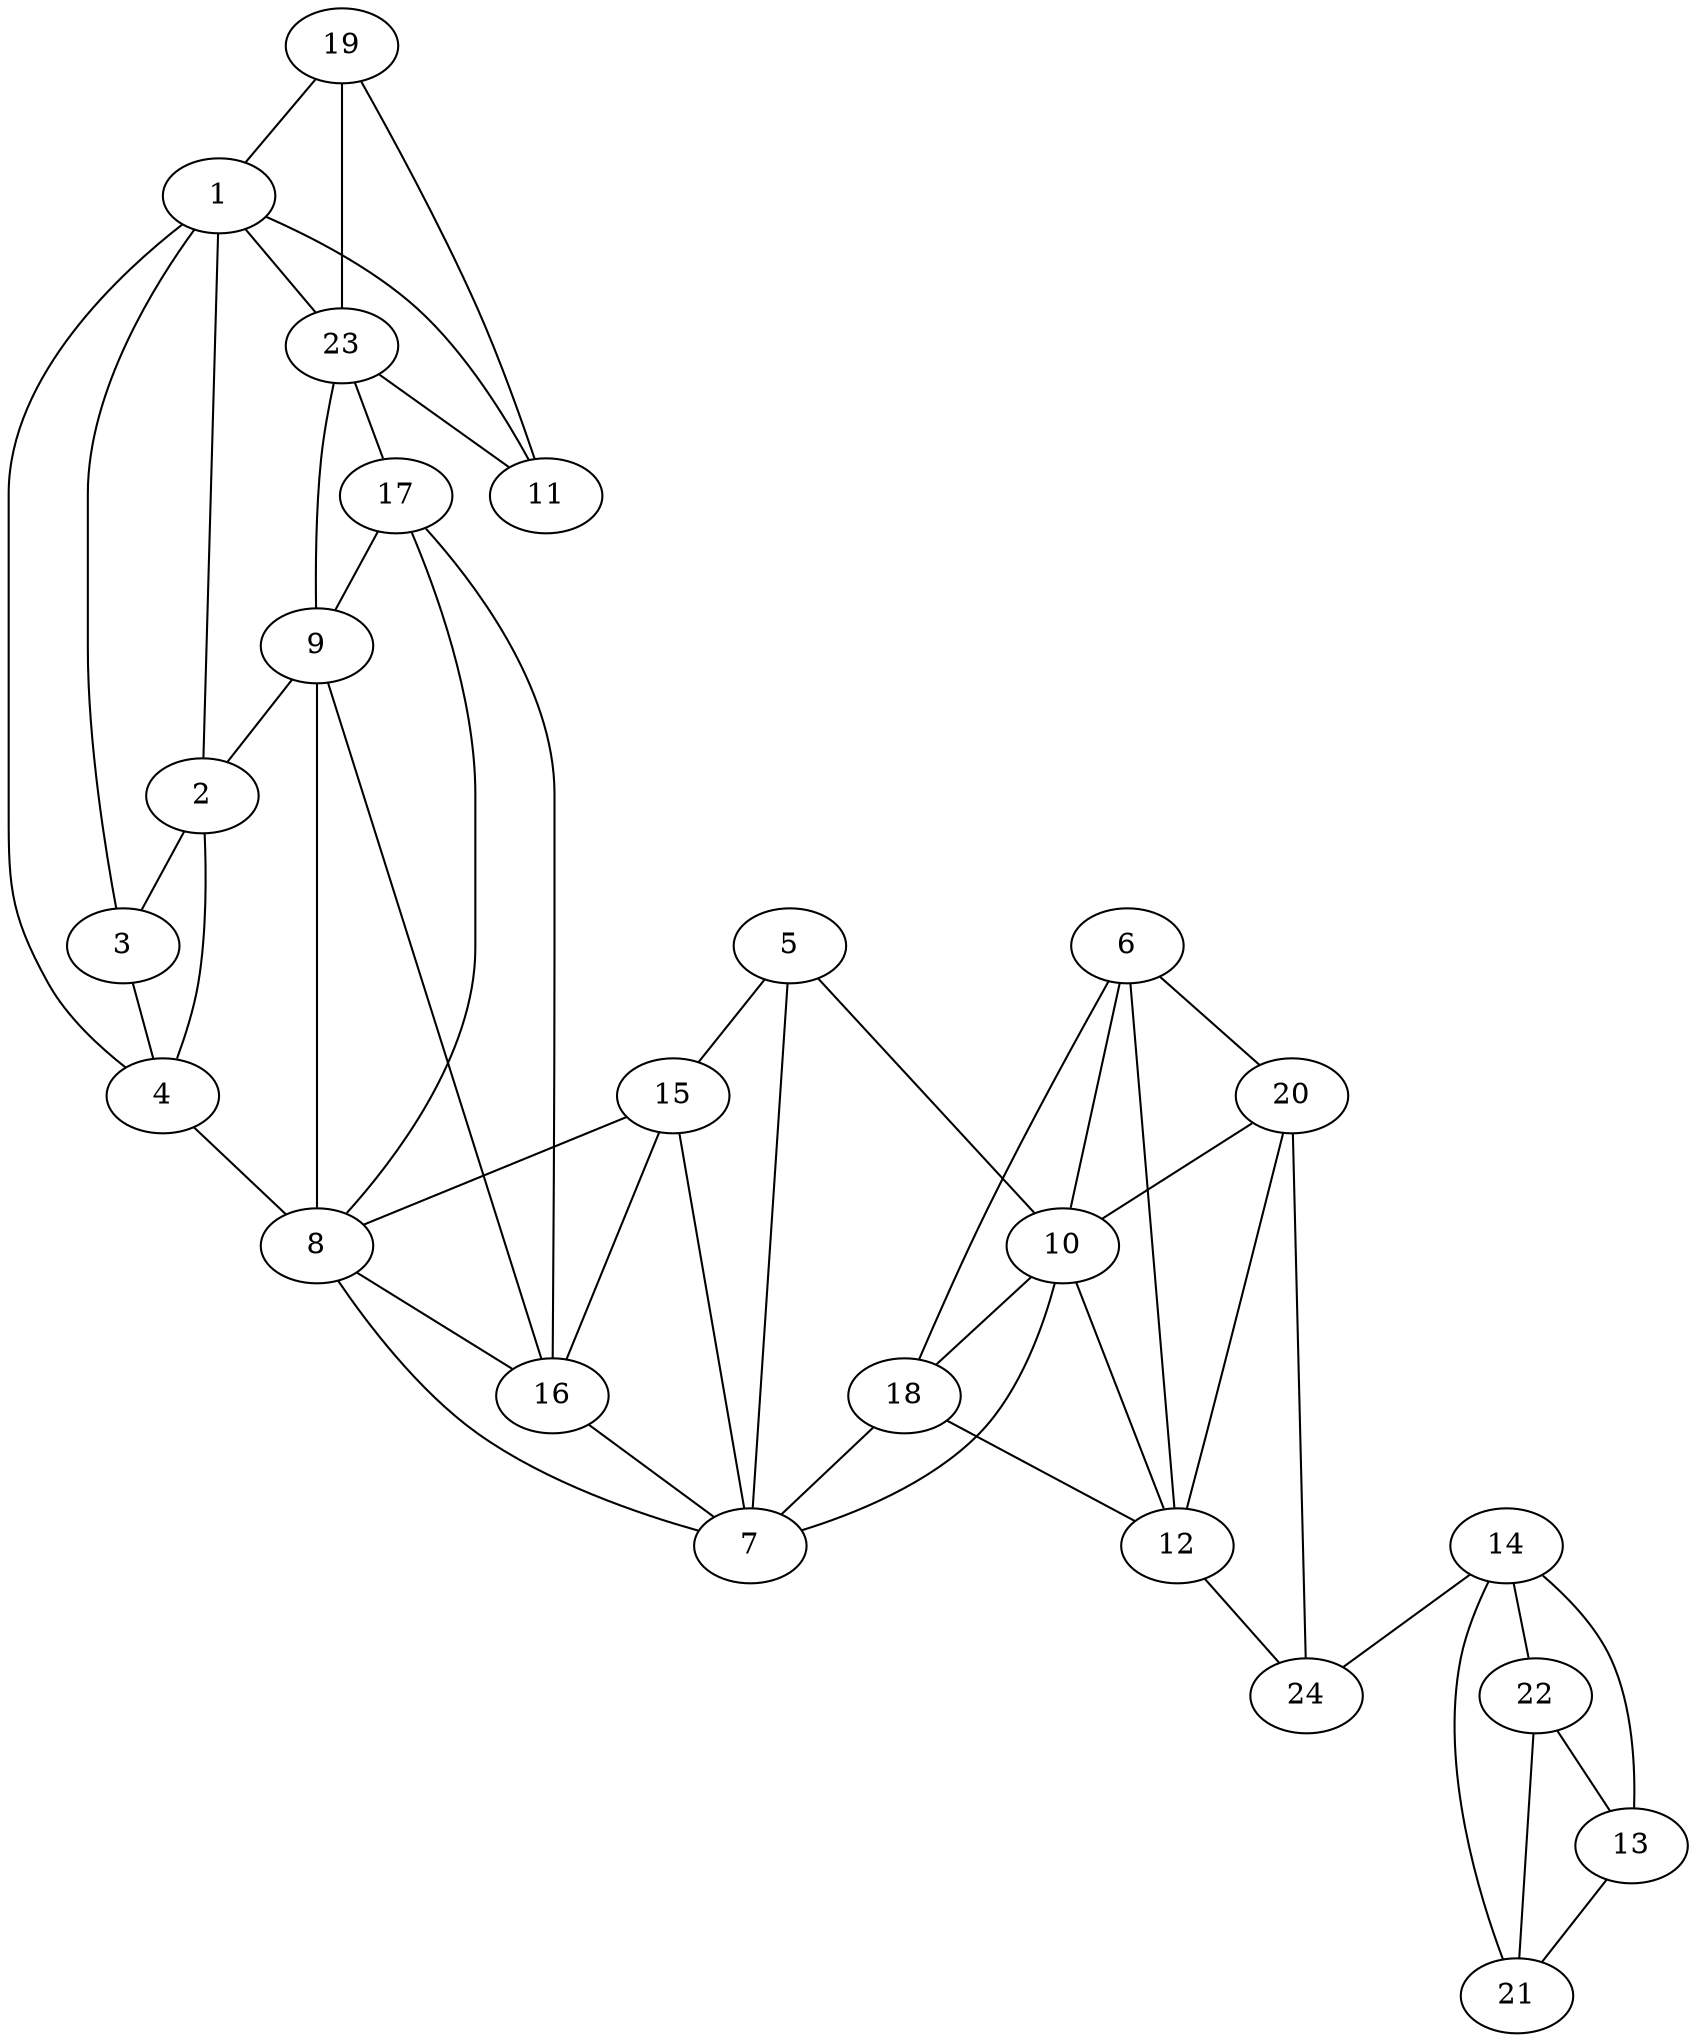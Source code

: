 graph pdb1mvs {
	1	 [aaLength=14,
		sequence=PLRNEFRYFQRMTT,
		type=0];
	2	 [aaLength=6,
		sequence=GKKTWF,
		type=0];
	1 -- 2	 [distance0="27.68483",
		frequency=1,
		type0=1];
	3	 [aaLength=1,
		sequence=S,
		type=0];
	1 -- 3	 [distance0="33.54788",
		frequency=1,
		type0=2];
	23	 [aaLength=3,
		sequence=MGI,
		type=1];
	1 -- 23	 [distance0="35.12736",
		frequency=1,
		type0=3];
	2 -- 3	 [distance0="8.900942",
		distance1="0.0",
		frequency=2,
		type0=1,
		type1=5];
	4	 [aaLength=5,
		sequence=IPEKN,
		type=0];
	2 -- 4	 [distance0="15.96434",
		frequency=1,
		type0=2];
	3 -- 4	 [distance0="8.089342",
		distance1="0.0",
		frequency=2,
		type0=1,
		type1=5];
	4 -- 1	 [distance0="35.70378",
		frequency=1,
		type0=3];
	8	 [aaLength=5,
		sequence=RINLV,
		type=1];
	4 -- 8	 [distance0="5.0",
		frequency=1,
		type0=4];
	5	 [aaLength=11,
		sequence=RSLDDALKLTE,
		type=0];
	7	 [aaLength=3,
		sequence=HFL,
		type=1];
	5 -- 7	 [distance0="20.20164",
		frequency=1,
		type0=1];
	10	 [aaLength=6,
		sequence=KVDMVW,
		type=1];
	5 -- 10	 [distance0="26.09801",
		distance1="6.0",
		frequency=2,
		type0=3,
		type1=4];
	15	 [aaLength=3,
		sequence=HFL,
		type=1];
	5 -- 15	 [distance0="20.20164",
		frequency=1,
		type0=2];
	6	 [aaLength=9,
		sequence=GGSSVYKEA,
		type=0];
	6 -- 10	 [distance0="22.06838",
		frequency=1,
		type0=1];
	12	 [aaLength=9,
		sequence=GHLKLFVTR,
		type=1];
	6 -- 12	 [distance0="24.33132",
		frequency=1,
		type0=3];
	18	 [aaLength=6,
		sequence=KVDMVW,
		type=1];
	6 -- 18	 [distance0="22.06838",
		frequency=1,
		type0=2];
	20	 [aaLength=9,
		sequence=GHLKLFVTR,
		type=1];
	6 -- 20	 [distance0="4.0",
		frequency=1,
		type0=4];
	7 -- 8	 [distance0="17.0",
		frequency=1,
		type0=2];
	16	 [aaLength=5,
		sequence=RINLV,
		type=1];
	8 -- 16	 [distance0="0.0",
		frequency=1,
		type0=5];
	9	 [aaLength=7,
		sequence=KQNLVIM,
		type=1];
	9 -- 2	 [distance0="0.0",
		frequency=1,
		type0=5];
	9 -- 8	 [distance0="24.0",
		frequency=1,
		type0=2];
	9 -- 16	 [distance0="24.0",
		frequency=1,
		type0=3];
	10 -- 7	 [distance0="21.0",
		frequency=1,
		type0=2];
	10 -- 12	 [distance0="21.0",
		frequency=1,
		type0=3];
	10 -- 18	 [distance0="0.0",
		frequency=1,
		type0=5];
	11	 [aaLength=7,
		sequence=SLNCIVA,
		type=1];
	11 -- 1	 [distance0="40.23595",
		frequency=1,
		type0=3];
	24	 [aaLength=2,
		sequence=DT,
		type=1];
	12 -- 24	 [distance0="16.0",
		distance1="7.0",
		frequency=2,
		type0=2,
		type1=4];
	13	 [aaLength=11,
		sequence=GIKYKFEVYEK,
		type=1];
	14	 [aaLength=2,
		sequence=YK,
		type=1];
	13 -- 14	 [distance0="18.0",
		frequency=1,
		type0=3];
	21	 [aaLength=11,
		sequence=GIKYKFEVYEK,
		type=1];
	13 -- 21	 [distance0="0.0",
		distance1="0.0",
		frequency=2,
		type0=1,
		type1=5];
	22	 [aaLength=3,
		sequence=VQE,
		type=1];
	14 -- 22	 [distance0="13.0",
		distance1="11.0",
		frequency=2,
		type0=2,
		type1=4];
	14 -- 24	 [distance0="11.0",
		frequency=1,
		type0=1];
	15 -- 7	 [distance0="0.0",
		frequency=1,
		type0=5];
	15 -- 8	 [distance0="17.0",
		frequency=1,
		type0=2];
	15 -- 16	 [distance0="17.0",
		frequency=1,
		type0=3];
	16 -- 7	 [distance0="17.0",
		frequency=1,
		type0=2];
	17	 [aaLength=7,
		sequence=KQNLVIM,
		type=1];
	17 -- 9	 [distance0="0.0",
		frequency=1,
		type0=5];
	17 -- 8	 [distance0="24.0",
		frequency=1,
		type0=2];
	17 -- 16	 [distance0="24.0",
		frequency=1,
		type0=3];
	18 -- 7	 [distance0="21.0",
		frequency=1,
		type0=2];
	18 -- 12	 [distance0="21.0",
		frequency=1,
		type0=3];
	19	 [aaLength=7,
		sequence=SLNCIVA,
		type=1];
	19 -- 1	 [distance0="40.23595",
		frequency=1,
		type0=3];
	19 -- 11	 [distance0="0.0",
		frequency=1,
		type0=5];
	19 -- 23	 [distance0="11.0",
		frequency=1,
		type0=2];
	20 -- 10	 [distance0="21.0",
		frequency=1,
		type0=3];
	20 -- 12	 [distance0="0.0",
		frequency=1,
		type0=5];
	20 -- 24	 [distance0="16.0",
		frequency=1,
		type0=2];
	21 -- 14	 [distance0="18.0",
		frequency=1,
		type0=3];
	21 -- 22	 [distance0="5.0",
		frequency=1,
		type0=2];
	22 -- 13	 [distance0="5.0",
		distance1="2.0",
		frequency=2,
		type0=1,
		type1=4];
	23 -- 11	 [distance0="11.0",
		frequency=1,
		type0=1];
	23 -- 9	 [distance0="32.0",
		frequency=1,
		type0=3];
	23 -- 17	 [distance0="29.0",
		frequency=1,
		type0=4];
}
